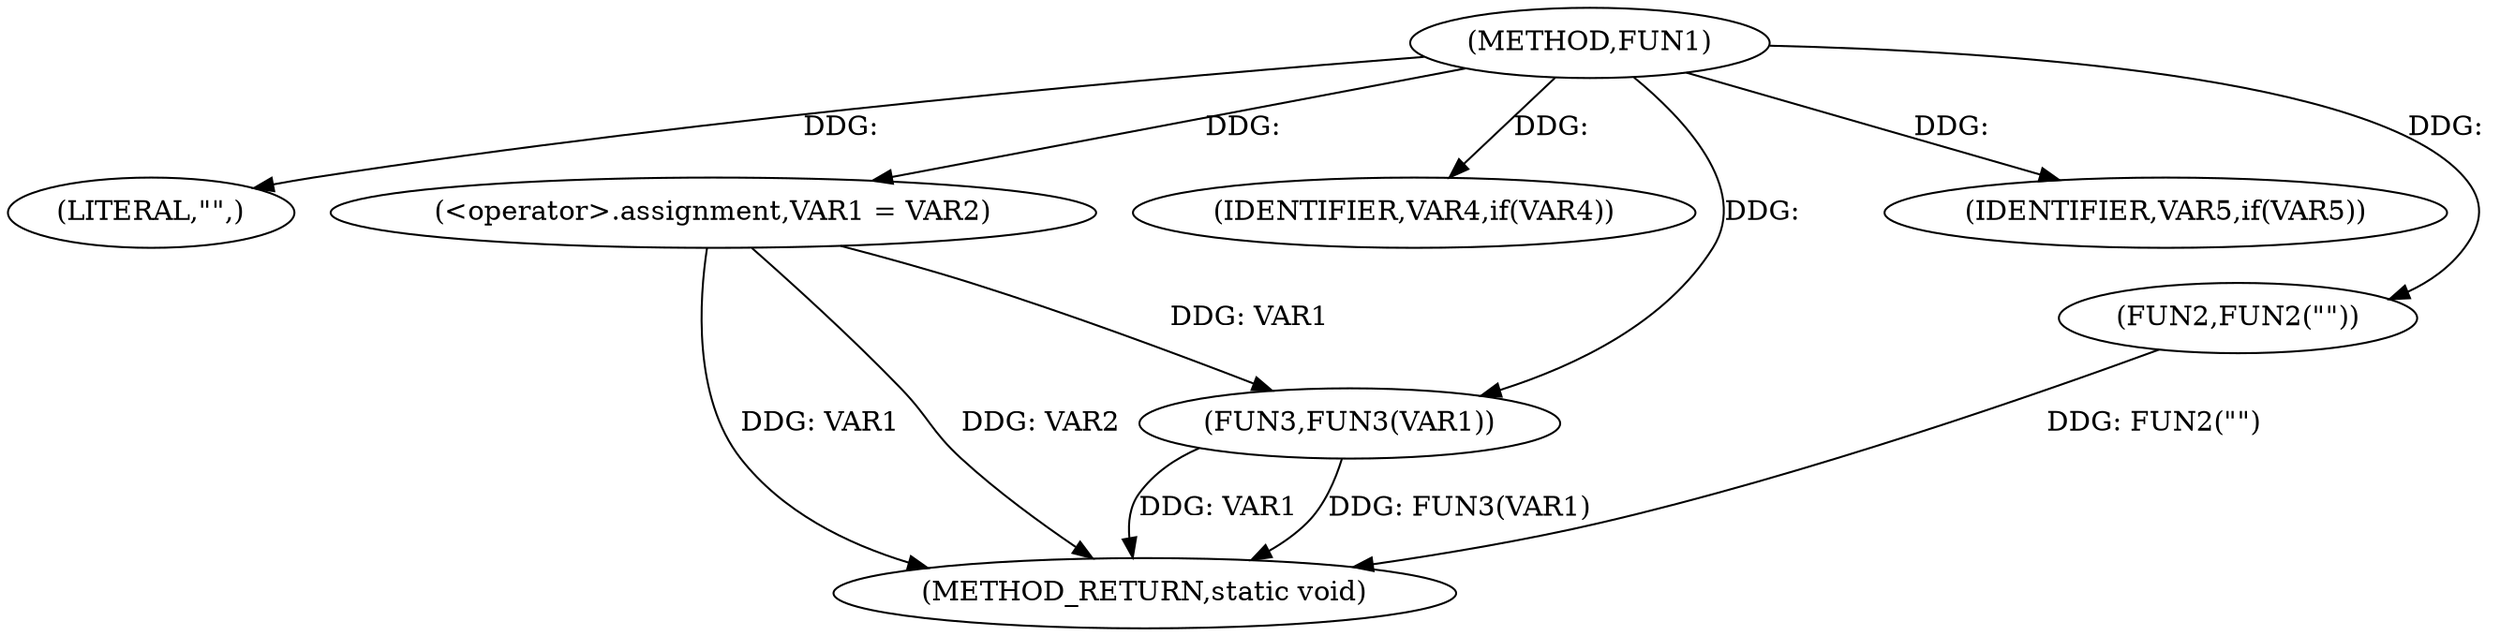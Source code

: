 digraph FUN1 {  
"1000100" [label = "(METHOD,FUN1)" ]
"1000119" [label = "(METHOD_RETURN,static void)" ]
"1000103" [label = "(LITERAL,\"\",)" ]
"1000104" [label = "(<operator>.assignment,VAR1 = VAR2)" ]
"1000108" [label = "(IDENTIFIER,VAR4,if(VAR4))" ]
"1000110" [label = "(FUN2,FUN2(\"\"))" ]
"1000115" [label = "(IDENTIFIER,VAR5,if(VAR5))" ]
"1000117" [label = "(FUN3,FUN3(VAR1))" ]
  "1000117" -> "1000119"  [ label = "DDG: FUN3(VAR1)"] 
  "1000104" -> "1000119"  [ label = "DDG: VAR1"] 
  "1000117" -> "1000119"  [ label = "DDG: VAR1"] 
  "1000110" -> "1000119"  [ label = "DDG: FUN2(\"\")"] 
  "1000104" -> "1000119"  [ label = "DDG: VAR2"] 
  "1000100" -> "1000103"  [ label = "DDG: "] 
  "1000100" -> "1000104"  [ label = "DDG: "] 
  "1000100" -> "1000108"  [ label = "DDG: "] 
  "1000100" -> "1000110"  [ label = "DDG: "] 
  "1000100" -> "1000115"  [ label = "DDG: "] 
  "1000104" -> "1000117"  [ label = "DDG: VAR1"] 
  "1000100" -> "1000117"  [ label = "DDG: "] 
}
